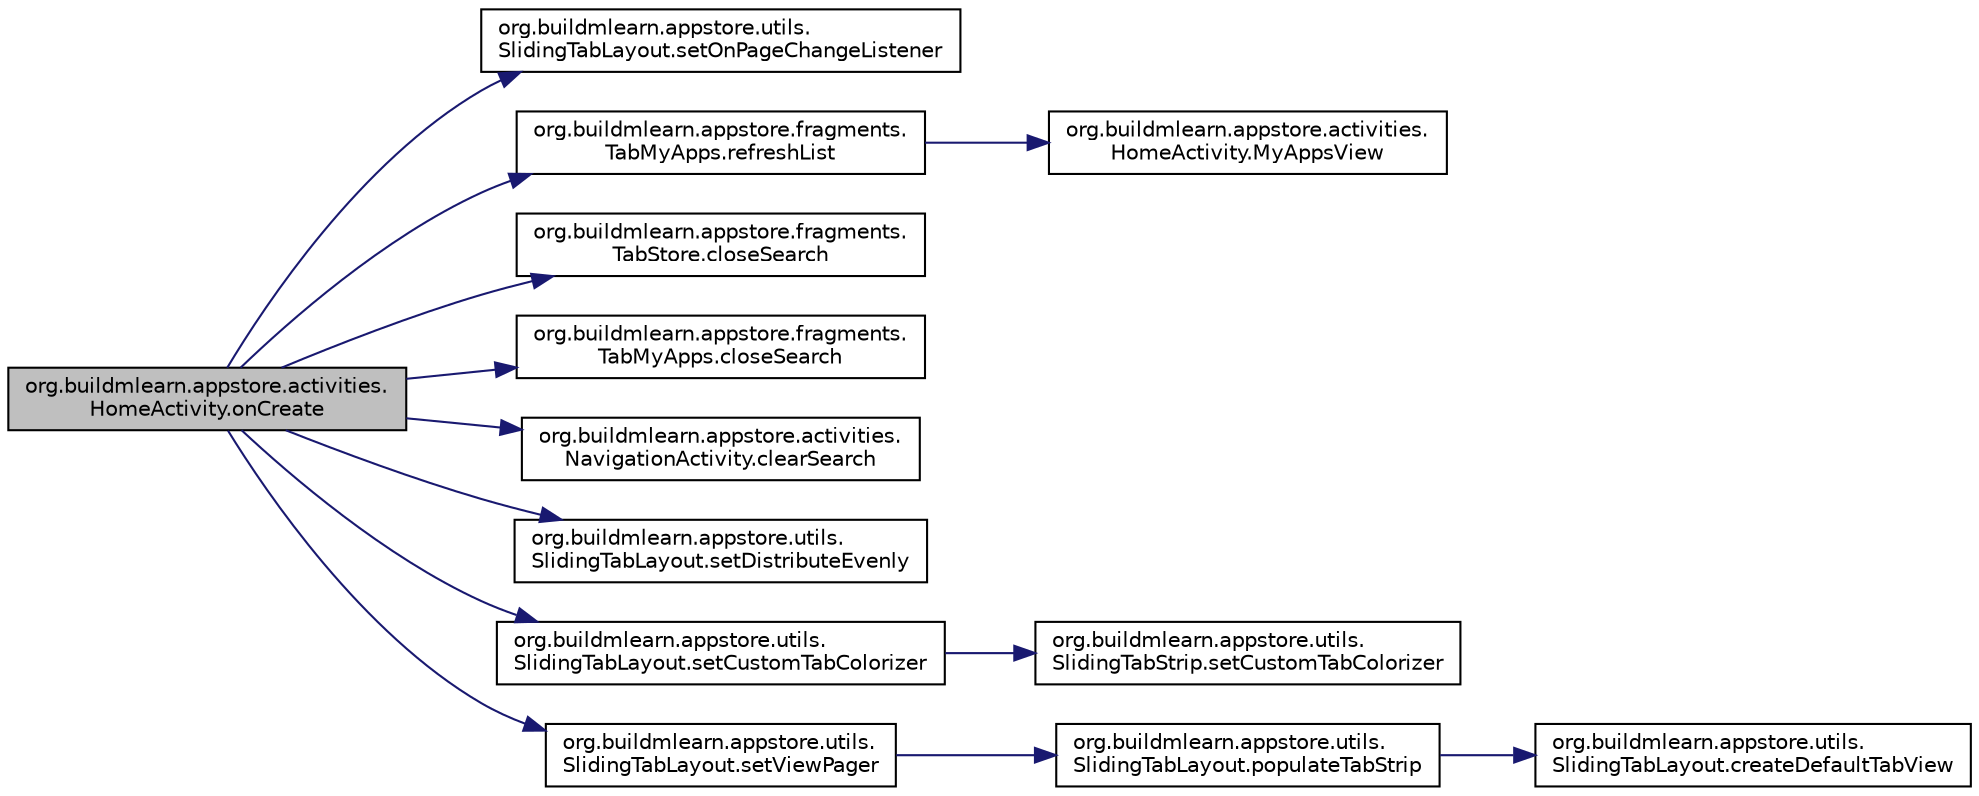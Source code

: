 digraph "org.buildmlearn.appstore.activities.HomeActivity.onCreate"
{
 // INTERACTIVE_SVG=YES
  bgcolor="transparent";
  edge [fontname="Helvetica",fontsize="10",labelfontname="Helvetica",labelfontsize="10"];
  node [fontname="Helvetica",fontsize="10",shape=record];
  rankdir="LR";
  Node1 [label="org.buildmlearn.appstore.activities.\lHomeActivity.onCreate",height=0.2,width=0.4,color="black", fillcolor="grey75", style="filled", fontcolor="black"];
  Node1 -> Node2 [color="midnightblue",fontsize="10",style="solid",fontname="Helvetica"];
  Node2 [label="org.buildmlearn.appstore.utils.\lSlidingTabLayout.setOnPageChangeListener",height=0.2,width=0.4,color="black",URL="$d8/dcb/classorg_1_1buildmlearn_1_1appstore_1_1utils_1_1_sliding_tab_layout.html#a1432bea11a08f521a457c714d1d8f7a6",tooltip="Set the ViewPager.OnPageChangeListener. "];
  Node1 -> Node3 [color="midnightblue",fontsize="10",style="solid",fontname="Helvetica"];
  Node3 [label="org.buildmlearn.appstore.fragments.\lTabMyApps.refreshList",height=0.2,width=0.4,color="black",URL="$d0/df6/classorg_1_1buildmlearn_1_1appstore_1_1fragments_1_1_tab_my_apps.html#a35f6e10d8f45a3c9995c0b70c18f438d",tooltip="Refreshes the list of apps. "];
  Node3 -> Node4 [color="midnightblue",fontsize="10",style="solid",fontname="Helvetica"];
  Node4 [label="org.buildmlearn.appstore.activities.\lHomeActivity.MyAppsView",height=0.2,width=0.4,color="black",URL="$d8/dfa/classorg_1_1buildmlearn_1_1appstore_1_1activities_1_1_home_activity.html#a104177f795c32e9b28838760f994dc5f",tooltip="Set the current view to My-Apps section. "];
  Node1 -> Node5 [color="midnightblue",fontsize="10",style="solid",fontname="Helvetica"];
  Node5 [label="org.buildmlearn.appstore.fragments.\lTabStore.closeSearch",height=0.2,width=0.4,color="black",URL="$d8/dd4/classorg_1_1buildmlearn_1_1appstore_1_1fragments_1_1_tab_store.html#a9b04ad8cb6754042ab570357d36cc1da",tooltip="This method is called from the Navigation Activity. "];
  Node1 -> Node6 [color="midnightblue",fontsize="10",style="solid",fontname="Helvetica"];
  Node6 [label="org.buildmlearn.appstore.fragments.\lTabMyApps.closeSearch",height=0.2,width=0.4,color="black",URL="$d0/df6/classorg_1_1buildmlearn_1_1appstore_1_1fragments_1_1_tab_my_apps.html#ad2cfa4949b0adb6836ee7ddc5e07803b",tooltip="This method is called from the Navigation Activity. "];
  Node1 -> Node7 [color="midnightblue",fontsize="10",style="solid",fontname="Helvetica"];
  Node7 [label="org.buildmlearn.appstore.activities.\lNavigationActivity.clearSearch",height=0.2,width=0.4,color="black",URL="$d0/d60/classorg_1_1buildmlearn_1_1appstore_1_1activities_1_1_navigation_activity.html#a3819b15bd7eeb6b579ffc4ae12bb289b",tooltip="It clears the text in the search tool and collapses the search tool. "];
  Node1 -> Node8 [color="midnightblue",fontsize="10",style="solid",fontname="Helvetica"];
  Node8 [label="org.buildmlearn.appstore.utils.\lSlidingTabLayout.setDistributeEvenly",height=0.2,width=0.4,color="black",URL="$d8/dcb/classorg_1_1buildmlearn_1_1appstore_1_1utils_1_1_sliding_tab_layout.html#a01535eff86c41187853e669f50126f08",tooltip="Distributes the tabs evenly in the available space. "];
  Node1 -> Node9 [color="midnightblue",fontsize="10",style="solid",fontname="Helvetica"];
  Node9 [label="org.buildmlearn.appstore.utils.\lSlidingTabLayout.setCustomTabColorizer",height=0.2,width=0.4,color="black",URL="$d8/dcb/classorg_1_1buildmlearn_1_1appstore_1_1utils_1_1_sliding_tab_layout.html#ae8c85fbcb10f34e53ce134b9ba1e3771",tooltip="Set the custom TabColorizer to be used. "];
  Node9 -> Node10 [color="midnightblue",fontsize="10",style="solid",fontname="Helvetica"];
  Node10 [label="org.buildmlearn.appstore.utils.\lSlidingTabStrip.setCustomTabColorizer",height=0.2,width=0.4,color="black",URL="$d2/d6d/classorg_1_1buildmlearn_1_1appstore_1_1utils_1_1_sliding_tab_strip.html#a9b6dfb94b1bb062bdcb6842bbe606f91",tooltip="Sets colors to the tabs. "];
  Node1 -> Node11 [color="midnightblue",fontsize="10",style="solid",fontname="Helvetica"];
  Node11 [label="org.buildmlearn.appstore.utils.\lSlidingTabLayout.setViewPager",height=0.2,width=0.4,color="black",URL="$d8/dcb/classorg_1_1buildmlearn_1_1appstore_1_1utils_1_1_sliding_tab_layout.html#a122f48ed0894e06f391afac8621a6421",tooltip="Sets the associated view pager. "];
  Node11 -> Node12 [color="midnightblue",fontsize="10",style="solid",fontname="Helvetica"];
  Node12 [label="org.buildmlearn.appstore.utils.\lSlidingTabLayout.populateTabStrip",height=0.2,width=0.4,color="black",URL="$d8/dcb/classorg_1_1buildmlearn_1_1appstore_1_1utils_1_1_sliding_tab_layout.html#a372e773548f8b02b384a9297c618bb65",tooltip="Populates tabs strip. "];
  Node12 -> Node13 [color="midnightblue",fontsize="10",style="solid",fontname="Helvetica"];
  Node13 [label="org.buildmlearn.appstore.utils.\lSlidingTabLayout.createDefaultTabView",height=0.2,width=0.4,color="black",URL="$d8/dcb/classorg_1_1buildmlearn_1_1appstore_1_1utils_1_1_sliding_tab_layout.html#ae1a0a68a2e16ac093b4d8b80bcbaeb88",tooltip="Create a default view to be used for tabs. "];
}
